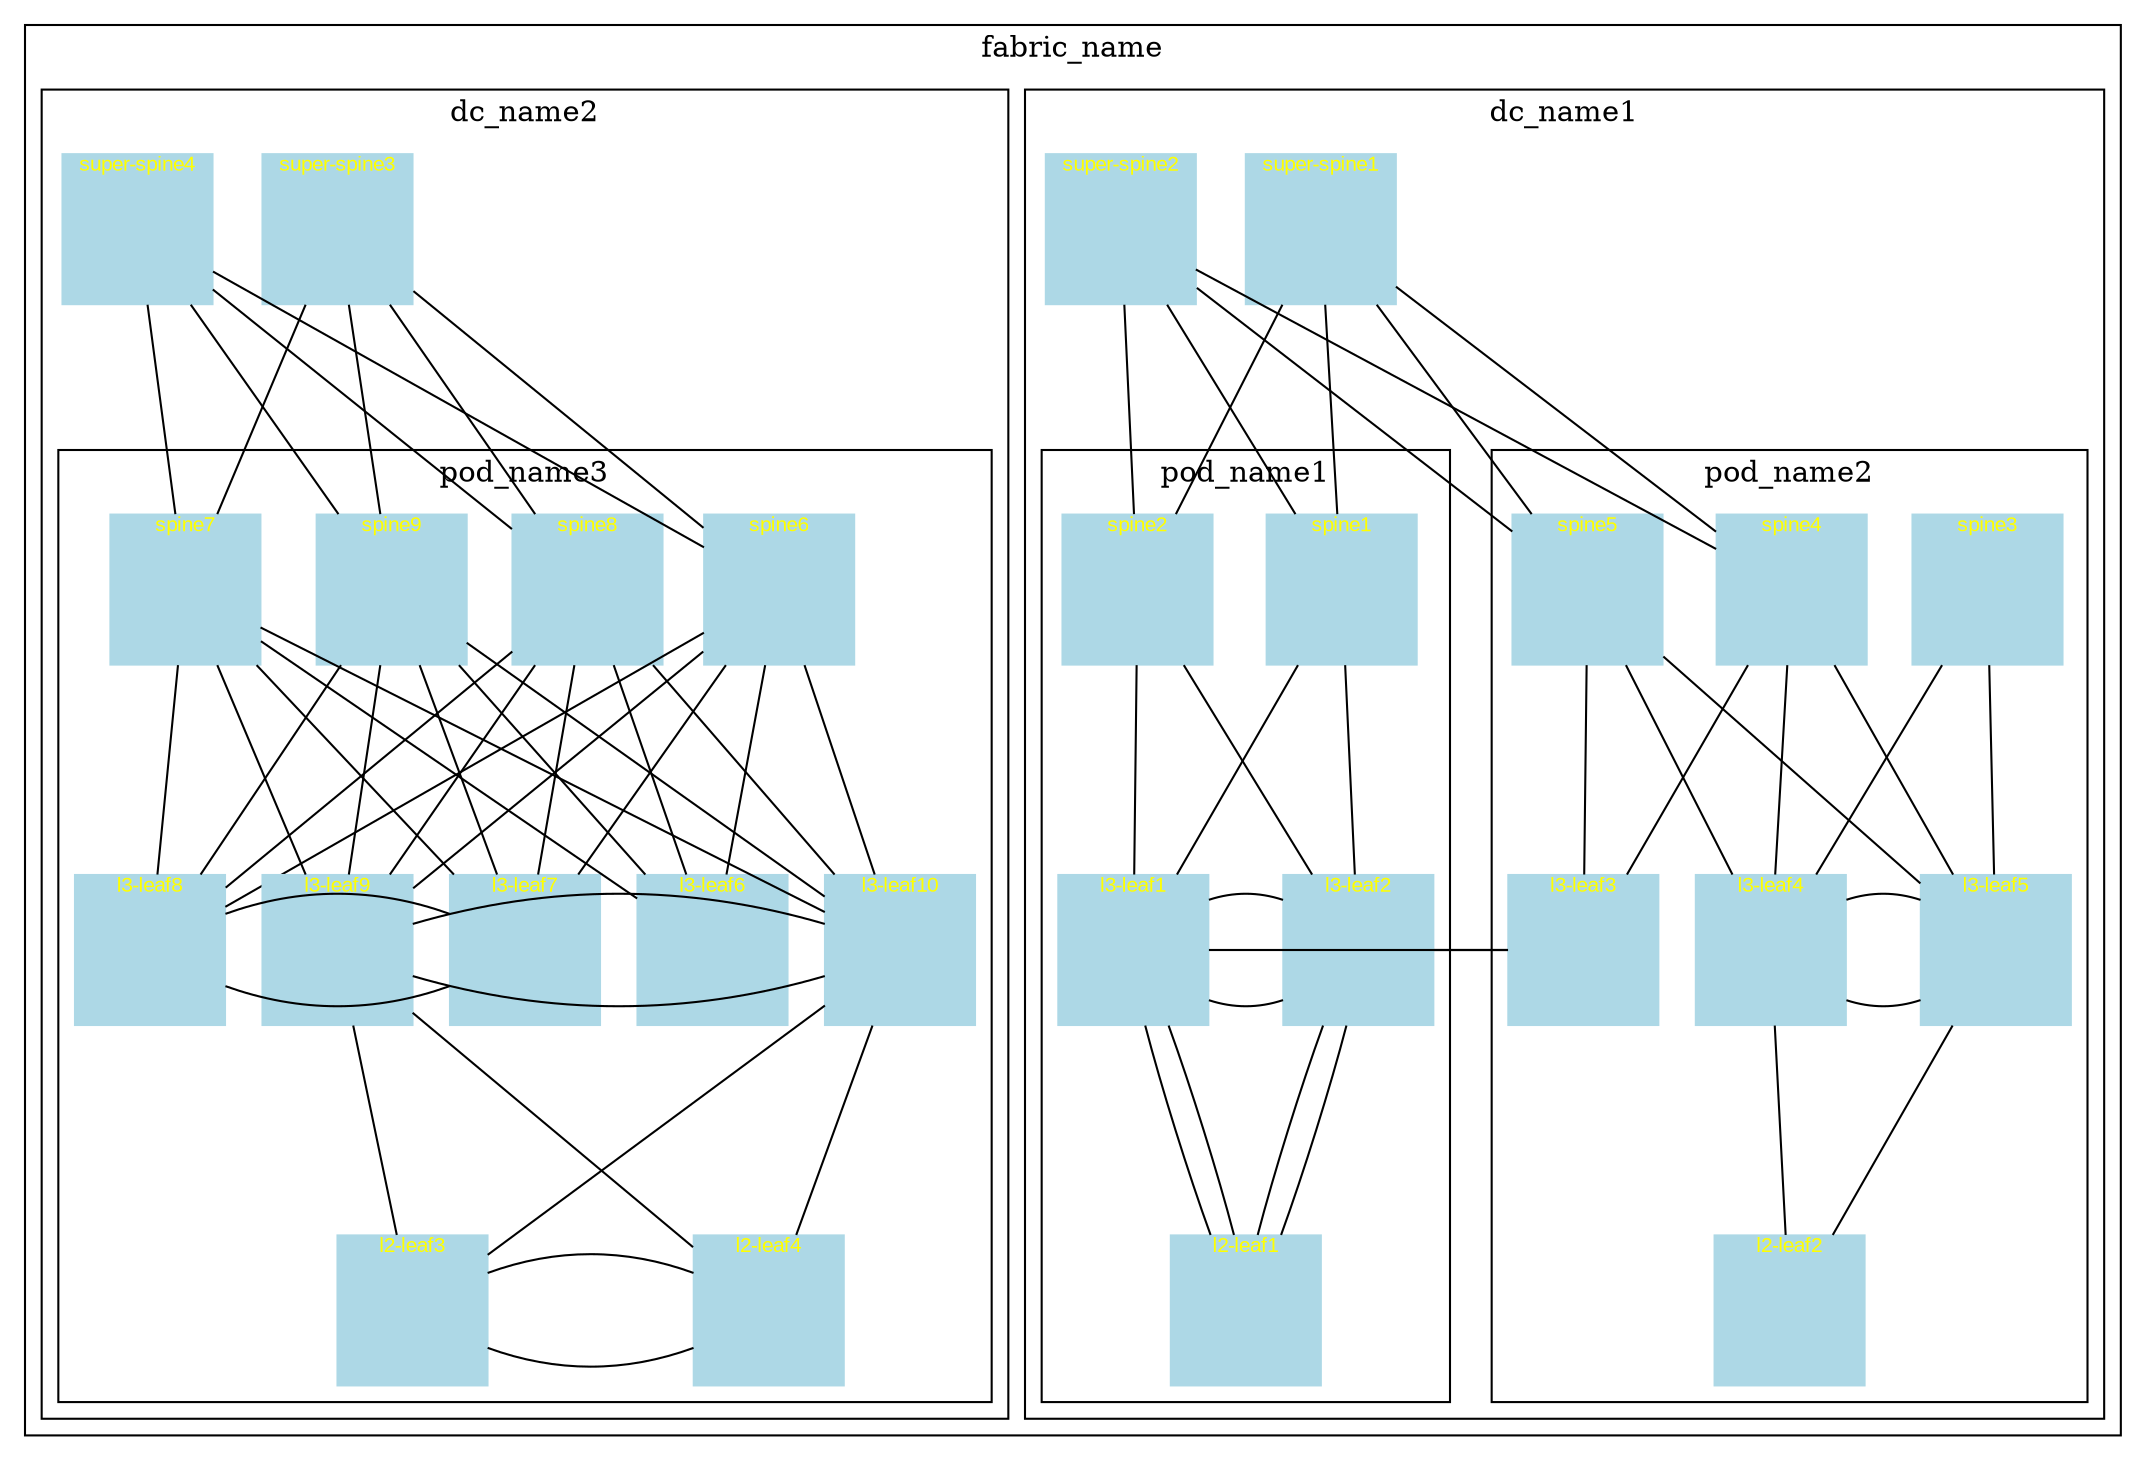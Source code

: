 graph parent {
	graph [splines=line]
	node [center=true color=lightblue fixedsize=true fontcolor=yellow fontname=arial fontsize=" 10pt" height=1 image="switch.jpg" labelloc=t pin=True shape=box style=filled width=1]
	edge [center=true concentrate=true fontname=arial fontsize=8 labelfloat=false minlen=2 weight=0]
	rank=same
	ranksep=0.7
	subgraph cluster_child_fabric_name {
		label=fabric_name
		labelloc=t
		{
			rank=same
		}
		{
			rank=same
		}
		{
			rank=same
		}
		{
			rank=same
		}
		{
			rank=same
		}
		{
			rank=same
		}
		ranksep=0.7
		subgraph cluster_child_dc_name1 {
			label=dc_name1
			labelloc=t
			{
				rank=same
			}
			{
				rank=same
			}
			{
				rank=same
				"super-spine1"
				"super-spine2"
			}
			{
				rank=same
			}
			{
				rank=same
			}
			{
				rank=same
			}
			ranksep=0.7
			subgraph cluster_child_pod_name1 {
				label=pod_name1
				labelloc=t
				{
					rank=same
				}
				{
					rank=same
				}
				{
					rank=same
				}
				{
					rank=same
					spine1
					spine2
				}
				{
					rank=same
					"l3-leaf1"
					"l3-leaf2"
				}
				{
					rank=same
					"l2-leaf1"
				}
			}
			ranksep=0.7
			subgraph cluster_child_pod_name2 {
				label=pod_name2
				labelloc=t
				{
					rank=same
					spine3
				}
				{
					rank=same
				}
				{
					rank=same
				}
				{
					rank=same
					spine4
					spine5
				}
				{
					rank=same
					"l3-leaf3"
					"l3-leaf4"
					"l3-leaf5"
				}
				{
					rank=same
					"l2-leaf2"
				}
			}
		}
		ranksep=0.7
		subgraph cluster_child_dc_name2 {
			label=dc_name2
			labelloc=t
			{
				rank=same
			}
			{
				rank=same
			}
			{
				rank=same
				"super-spine3"
				"super-spine4"
			}
			{
				rank=same
			}
			{
				rank=same
			}
			{
				rank=same
			}
			ranksep=0.7
			subgraph cluster_child_pod_name3 {
				label=pod_name3
				labelloc=t
				{
					rank=same
				}
				{
					rank=same
				}
				{
					rank=same
				}
				{
					rank=same
					spine6
					spine7
					spine8
					spine9
				}
				{
					rank=same
					"l3-leaf6"
					"l3-leaf7"
					"l3-leaf8"
					"l3-leaf9"
					"l3-leaf10"
				}
				{
					rank=same
					"l2-leaf3"
					"l2-leaf4"
				}
			}
		}
	}
	"super-spine1" -- spine1
	"super-spine1" -- spine2
	"super-spine1" -- spine4
	"super-spine1" -- spine5
	"super-spine2" -- spine1
	"super-spine2" -- spine2
	"super-spine2" -- spine4
	"super-spine2" -- spine5
	spine2 -- "l3-leaf1"
	spine2 -- "l3-leaf2"
	"l3-leaf1" -- "l2-leaf1"
	"l3-leaf1" -- "l3-leaf2"
	spine1 -- "l3-leaf1"
	spine1 -- "l3-leaf2"
	"l3-leaf2" -- "l2-leaf1"
	"l3-leaf2" -- "l3-leaf1"
	"l2-leaf1" -- "l3-leaf1"
	"l2-leaf1" -- "l3-leaf2"
	spine3 -- "l3-leaf4"
	spine3 -- "l3-leaf5"
	"l3-leaf3" -- "l3-leaf1"
	"l3-leaf3" -- "l3-leaf2"
	spine4 -- "l3-leaf3"
	spine4 -- "l3-leaf4"
	spine4 -- "l3-leaf5"
	spine5 -- "l3-leaf3"
	spine5 -- "l3-leaf4"
	spine5 -- "l3-leaf5"
	"l3-leaf5" -- "l2-leaf2"
	"l3-leaf5" -- "l3-leaf4"
	"l3-leaf4" -- "l2-leaf2"
	"l3-leaf4" -- "l3-leaf5"
	"super-spine3" -- spine6
	"super-spine3" -- spine7
	"super-spine3" -- spine8
	"super-spine3" -- spine9
	"super-spine4" -- spine6
	"super-spine4" -- spine7
	"super-spine4" -- spine8
	"super-spine4" -- spine9
	"l3-leaf7" -- "l3-leaf8"
	spine7 -- "l3-leaf6"
	spine7 -- "l3-leaf7"
	spine7 -- "l3-leaf8"
	spine7 -- "l3-leaf9"
	spine7 -- "l3-leaf10"
	spine6 -- "l3-leaf6"
	spine6 -- "l3-leaf7"
	spine6 -- "l3-leaf8"
	spine6 -- "l3-leaf9"
	spine6 -- "l3-leaf10"
	"l2-leaf3" -- "l2-leaf4"
	"l3-leaf10" -- "l3-leaf9"
	"l3-leaf10" -- "l2-leaf3"
	"l3-leaf10" -- "l2-leaf4"
	"l2-leaf4" -- "l2-leaf3"
	"l3-leaf9" -- "l3-leaf10"
	"l3-leaf9" -- "l2-leaf3"
	"l3-leaf9" -- "l2-leaf4"
	"l3-leaf8" -- "l3-leaf7"
	spine8 -- "l3-leaf6"
	spine8 -- "l3-leaf7"
	spine8 -- "l3-leaf8"
	spine8 -- "l3-leaf9"
	spine8 -- "l3-leaf10"
	spine9 -- "l3-leaf6"
	spine9 -- "l3-leaf7"
	spine9 -- "l3-leaf8"
	spine9 -- "l3-leaf9"
	spine9 -- "l3-leaf10"
}
